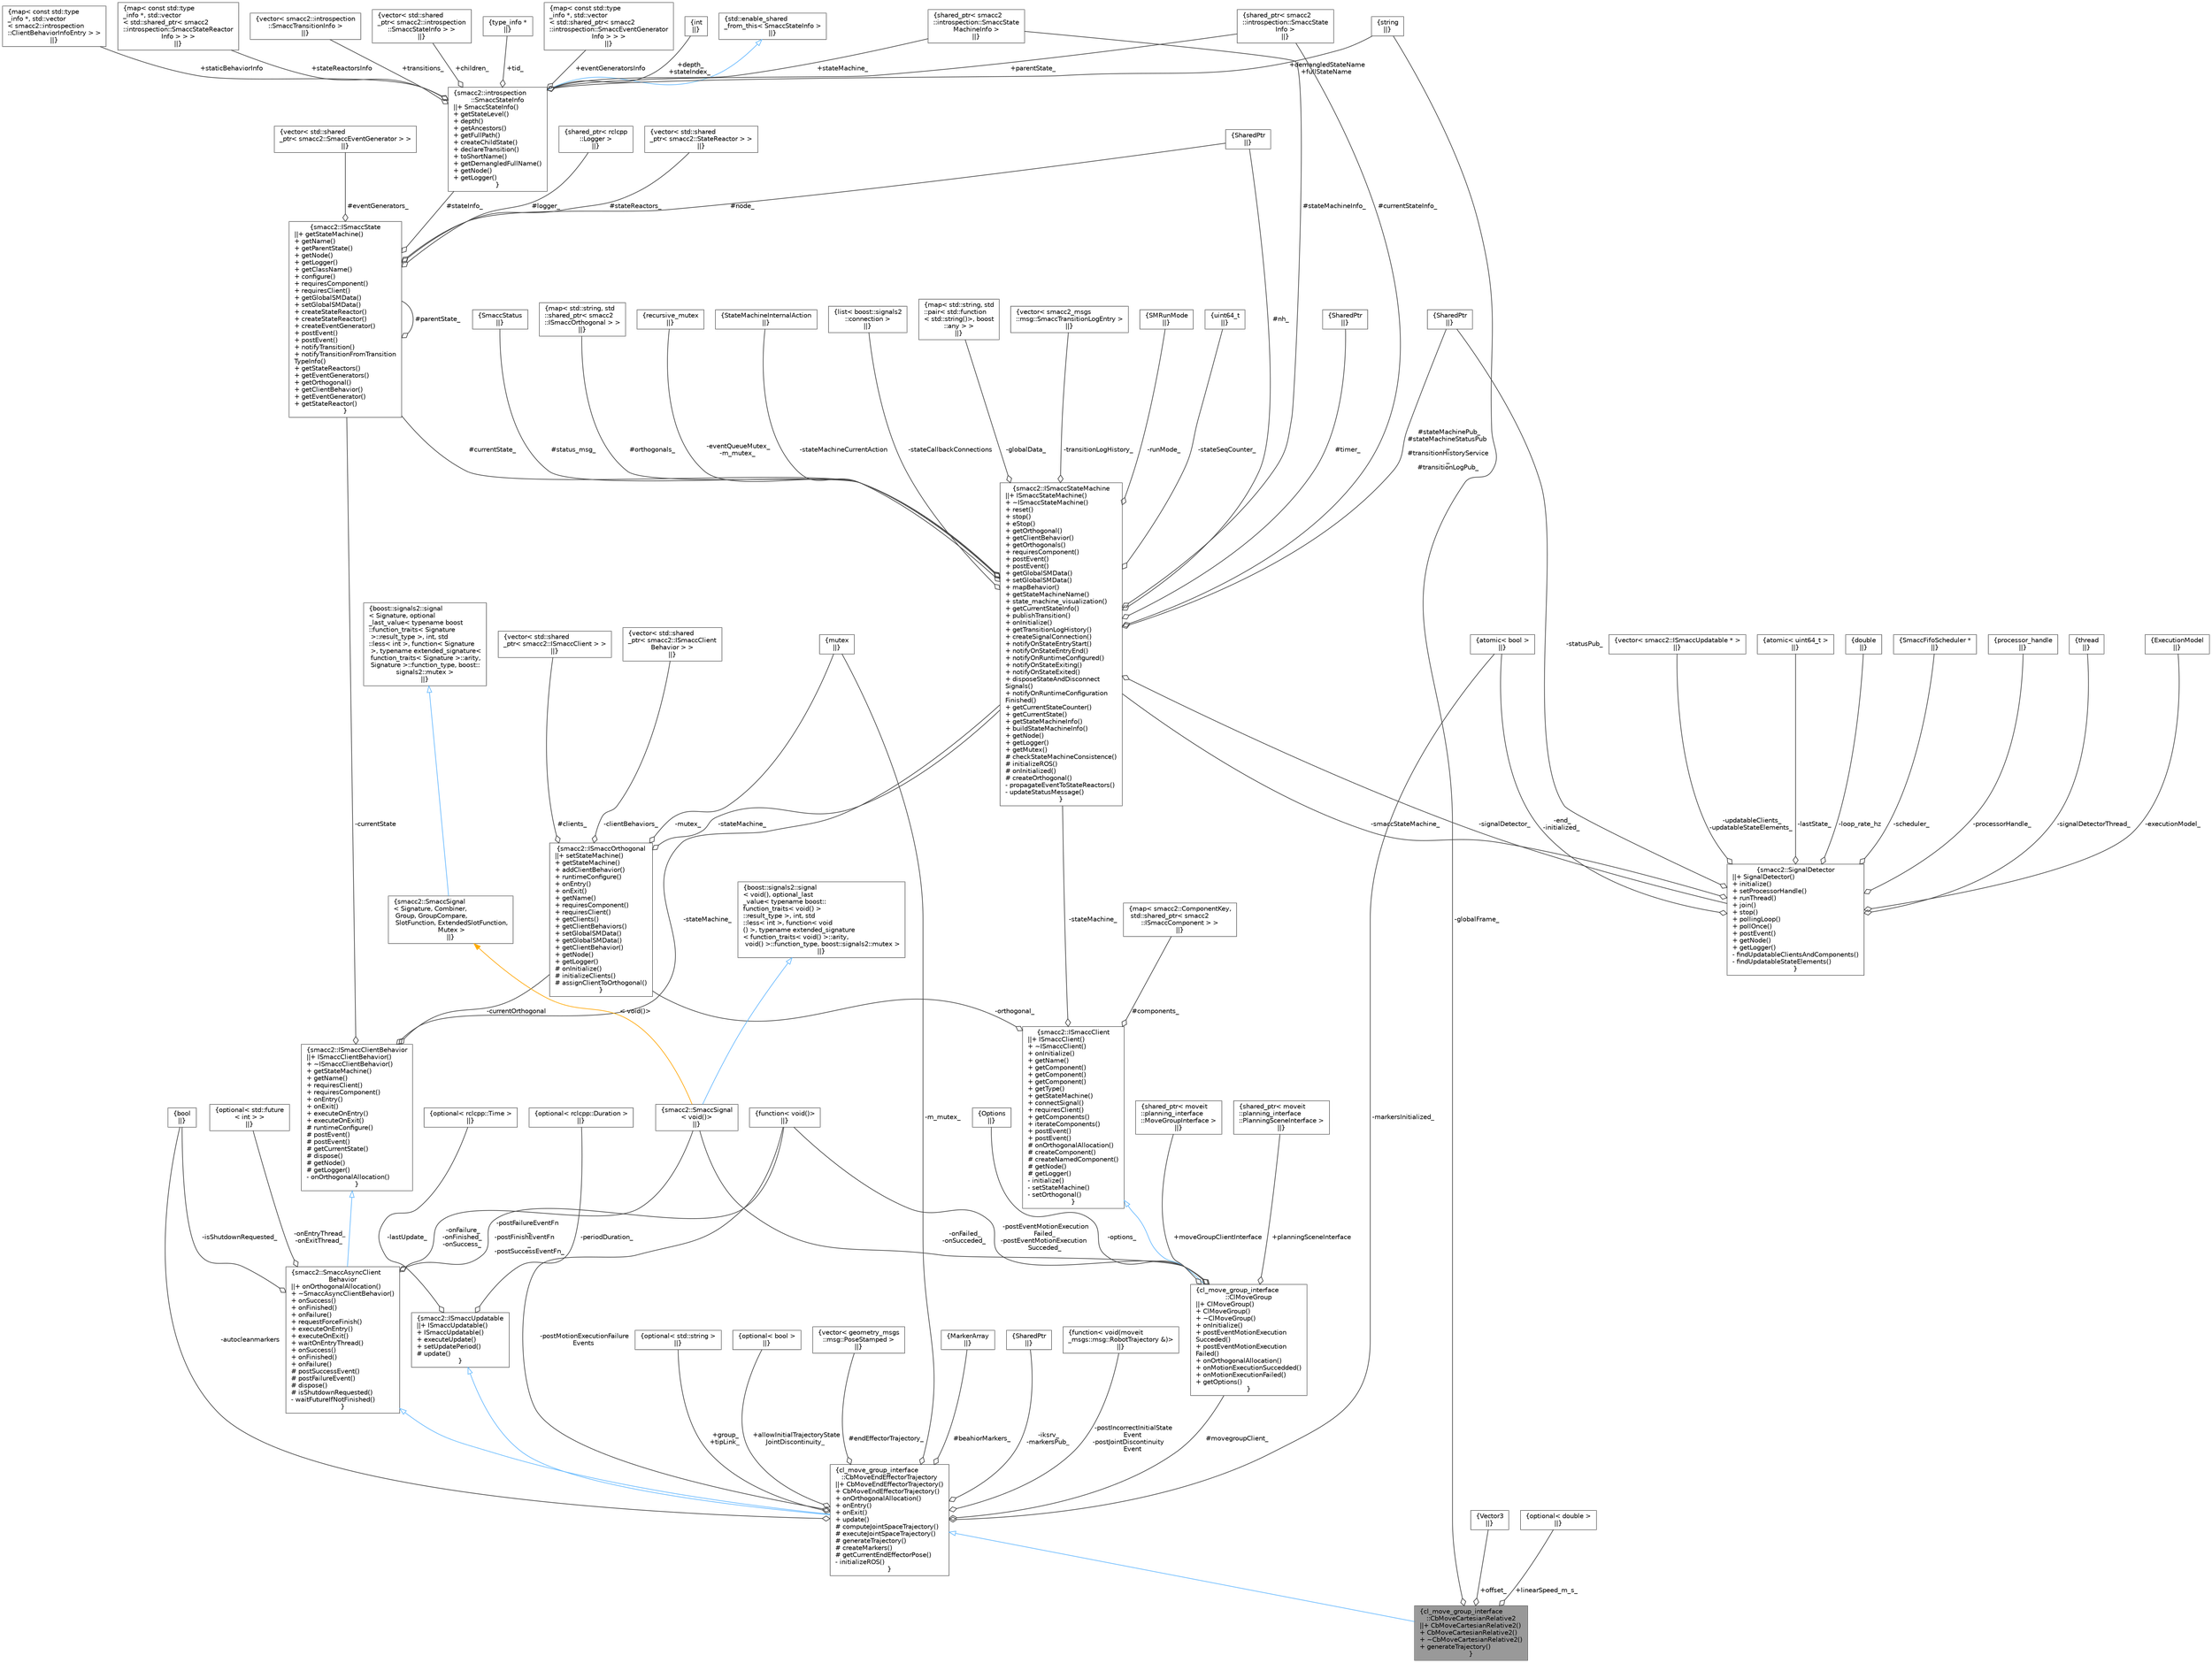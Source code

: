 digraph "cl_move_group_interface::CbMoveCartesianRelative2"
{
 // LATEX_PDF_SIZE
  bgcolor="transparent";
  edge [fontname=Helvetica,fontsize=10,labelfontname=Helvetica,labelfontsize=10];
  node [fontname=Helvetica,fontsize=10,shape=box,height=0.2,width=0.4];
  Node1 [label="{cl_move_group_interface\l::CbMoveCartesianRelative2\n||+ CbMoveCartesianRelative2()\l+ CbMoveCartesianRelative2()\l+ ~CbMoveCartesianRelative2()\l+ generateTrajectory()\l}",height=0.2,width=0.4,color="gray40", fillcolor="grey60", style="filled", fontcolor="black",tooltip=" "];
  Node2 -> Node1 [dir="back",color="steelblue1",style="solid",arrowtail="onormal"];
  Node2 [label="{cl_move_group_interface\l::CbMoveEndEffectorTrajectory\n||+ CbMoveEndEffectorTrajectory()\l+ CbMoveEndEffectorTrajectory()\l+ onOrthogonalAllocation()\l+ onEntry()\l+ onExit()\l+ update()\l# computeJointSpaceTrajectory()\l# executeJointSpaceTrajectory()\l# generateTrajectory()\l# createMarkers()\l# getCurrentEndEffectorPose()\l- initializeROS()\l}",height=0.2,width=0.4,color="gray40", fillcolor="white", style="filled",URL="$classcl__move__group__interface_1_1CbMoveEndEffectorTrajectory.html",tooltip=" "];
  Node3 -> Node2 [dir="back",color="steelblue1",style="solid",arrowtail="onormal"];
  Node3 [label="{smacc2::SmaccAsyncClient\lBehavior\n||+ onOrthogonalAllocation()\l+ ~SmaccAsyncClientBehavior()\l+ onSuccess()\l+ onFinished()\l+ onFailure()\l+ requestForceFinish()\l+ executeOnEntry()\l+ executeOnExit()\l+ waitOnEntryThread()\l+ onSuccess()\l+ onFinished()\l+ onFailure()\l# postSuccessEvent()\l# postFailureEvent()\l# dispose()\l# isShutdownRequested()\l- waitFutureIfNotFinished()\l}",height=0.2,width=0.4,color="gray40", fillcolor="white", style="filled",URL="$classsmacc2_1_1SmaccAsyncClientBehavior.html",tooltip=" "];
  Node4 -> Node3 [dir="back",color="steelblue1",style="solid",arrowtail="onormal"];
  Node4 [label="{smacc2::ISmaccClientBehavior\n||+ ISmaccClientBehavior()\l+ ~ISmaccClientBehavior()\l+ getStateMachine()\l+ getName()\l+ requiresClient()\l+ requiresComponent()\l+ onEntry()\l+ onExit()\l+ executeOnEntry()\l+ executeOnExit()\l# runtimeConfigure()\l# postEvent()\l# postEvent()\l# getCurrentState()\l# dispose()\l# getNode()\l# getLogger()\l- onOrthogonalAllocation()\l}",height=0.2,width=0.4,color="gray40", fillcolor="white", style="filled",URL="$classsmacc2_1_1ISmaccClientBehavior.html",tooltip=" "];
  Node5 -> Node4 [color="grey25",style="solid",label=" -stateMachine_" ,arrowhead="odiamond"];
  Node5 [label="{smacc2::ISmaccStateMachine\n||+ ISmaccStateMachine()\l+ ~ISmaccStateMachine()\l+ reset()\l+ stop()\l+ eStop()\l+ getOrthogonal()\l+ getClientBehavior()\l+ getOrthogonals()\l+ requiresComponent()\l+ postEvent()\l+ postEvent()\l+ getGlobalSMData()\l+ setGlobalSMData()\l+ mapBehavior()\l+ getStateMachineName()\l+ state_machine_visualization()\l+ getCurrentStateInfo()\l+ publishTransition()\l+ onInitialize()\l+ getTransitionLogHistory()\l+ createSignalConnection()\l+ notifyOnStateEntryStart()\l+ notifyOnStateEntryEnd()\l+ notifyOnRuntimeConfigured()\l+ notifyOnStateExiting()\l+ notifyOnStateExited()\l+ disposeStateAndDisconnect\lSignals()\l+ notifyOnRuntimeConfiguration\lFinished()\l+ getCurrentStateCounter()\l+ getCurrentState()\l+ getStateMachineInfo()\l+ buildStateMachineInfo()\l+ getNode()\l+ getLogger()\l+ getMutex()\l# checkStateMachineConsistence()\l# initializeROS()\l# onInitialized()\l# createOrthogonal()\l- propagateEventToStateReactors()\l- updateStatusMessage()\l}",height=0.2,width=0.4,color="gray40", fillcolor="white", style="filled",URL="$classsmacc2_1_1ISmaccStateMachine.html",tooltip=" "];
  Node6 -> Node5 [color="grey25",style="solid",label=" #nh_" ,arrowhead="odiamond"];
  Node6 [label="{SharedPtr\n||}",height=0.2,width=0.4,color="gray40", fillcolor="white", style="filled",tooltip=" "];
  Node7 -> Node5 [color="grey25",style="solid",label=" #timer_" ,arrowhead="odiamond"];
  Node7 [label="{SharedPtr\n||}",height=0.2,width=0.4,color="gray40", fillcolor="white", style="filled",tooltip=" "];
  Node8 -> Node5 [color="grey25",style="solid",label=" #stateMachinePub_\n#stateMachineStatusPub\l_\n#transitionHistoryService\l_\n#transitionLogPub_" ,arrowhead="odiamond"];
  Node8 [label="{SharedPtr\n||}",height=0.2,width=0.4,color="gray40", fillcolor="white", style="filled",tooltip=" "];
  Node9 -> Node5 [color="grey25",style="solid",label=" #currentState_" ,arrowhead="odiamond"];
  Node9 [label="{smacc2::ISmaccState\n||+ getStateMachine()\l+ getName()\l+ getParentState()\l+ getNode()\l+ getLogger()\l+ getClassName()\l+ configure()\l+ requiresComponent()\l+ requiresClient()\l+ getGlobalSMData()\l+ setGlobalSMData()\l+ createStateReactor()\l+ createStateReactor()\l+ createEventGenerator()\l+ postEvent()\l+ postEvent()\l+ notifyTransition()\l+ notifyTransitionFromTransition\lTypeInfo()\l+ getStateReactors()\l+ getEventGenerators()\l+ getOrthogonal()\l+ getClientBehavior()\l+ getEventGenerator()\l+ getStateReactor()\l}",height=0.2,width=0.4,color="gray40", fillcolor="white", style="filled",URL="$classsmacc2_1_1ISmaccState.html",tooltip=" "];
  Node6 -> Node9 [color="grey25",style="solid",label=" #node_" ,arrowhead="odiamond"];
  Node10 -> Node9 [color="grey25",style="solid",label=" #logger_" ,arrowhead="odiamond"];
  Node10 [label="{shared_ptr\< rclcpp\l::Logger \>\n||}",height=0.2,width=0.4,color="gray40", fillcolor="white", style="filled",tooltip=" "];
  Node11 -> Node9 [color="grey25",style="solid",label=" #stateReactors_" ,arrowhead="odiamond"];
  Node11 [label="{vector\< std::shared\l_ptr\< smacc2::StateReactor \> \>\n||}",height=0.2,width=0.4,color="gray40", fillcolor="white", style="filled",tooltip=" "];
  Node12 -> Node9 [color="grey25",style="solid",label=" #eventGenerators_" ,arrowhead="odiamond"];
  Node12 [label="{vector\< std::shared\l_ptr\< smacc2::SmaccEventGenerator \> \>\n||}",height=0.2,width=0.4,color="gray40", fillcolor="white", style="filled",tooltip=" "];
  Node9 -> Node9 [color="grey25",style="solid",label=" #parentState_" ,arrowhead="odiamond"];
  Node13 -> Node9 [color="grey25",style="solid",label=" #stateInfo_" ,arrowhead="odiamond"];
  Node13 [label="{smacc2::introspection\l::SmaccStateInfo\n||+ SmaccStateInfo()\l+ getStateLevel()\l+ depth()\l+ getAncestors()\l+ getFullPath()\l+ createChildState()\l+ declareTransition()\l+ toShortName()\l+ getDemangledFullName()\l+ getNode()\l+ getLogger()\l}",height=0.2,width=0.4,color="gray40", fillcolor="white", style="filled",URL="$classsmacc2_1_1introspection_1_1SmaccStateInfo.html",tooltip=" "];
  Node14 -> Node13 [dir="back",color="steelblue1",style="solid",arrowtail="onormal"];
  Node14 [label="{std::enable_shared\l_from_this\< SmaccStateInfo \>\n||}",height=0.2,width=0.4,color="gray40", fillcolor="white", style="filled",tooltip=" "];
  Node15 -> Node13 [color="grey25",style="solid",label=" +staticBehaviorInfo" ,arrowhead="odiamond"];
  Node15 [label="{map\< const std::type\l_info *, std::vector\l\< smacc2::introspection\l::ClientBehaviorInfoEntry \> \>\n||}",height=0.2,width=0.4,color="gray40", fillcolor="white", style="filled",tooltip=" "];
  Node16 -> Node13 [color="grey25",style="solid",label=" +stateReactorsInfo" ,arrowhead="odiamond"];
  Node16 [label="{map\< const std::type\l_info *, std::vector\l\< std::shared_ptr\< smacc2\l::introspection::SmaccStateReactor\lInfo \> \> \>\n||}",height=0.2,width=0.4,color="gray40", fillcolor="white", style="filled",tooltip=" "];
  Node17 -> Node13 [color="grey25",style="solid",label=" +eventGeneratorsInfo" ,arrowhead="odiamond"];
  Node17 [label="{map\< const std::type\l_info *, std::vector\l\< std::shared_ptr\< smacc2\l::introspection::SmaccEventGenerator\lInfo \> \> \>\n||}",height=0.2,width=0.4,color="gray40", fillcolor="white", style="filled",tooltip=" "];
  Node18 -> Node13 [color="grey25",style="solid",label=" +depth_\n+stateIndex_" ,arrowhead="odiamond"];
  Node18 [label="{int\n||}",height=0.2,width=0.4,color="gray40", fillcolor="white", style="filled",tooltip=" "];
  Node19 -> Node13 [color="grey25",style="solid",label=" +demangledStateName\n+fullStateName" ,arrowhead="odiamond"];
  Node19 [label="{string\n||}",height=0.2,width=0.4,color="gray40", fillcolor="white", style="filled",tooltip=" "];
  Node20 -> Node13 [color="grey25",style="solid",label=" +stateMachine_" ,arrowhead="odiamond"];
  Node20 [label="{shared_ptr\< smacc2\l::introspection::SmaccState\lMachineInfo \>\n||}",height=0.2,width=0.4,color="gray40", fillcolor="white", style="filled",tooltip=" "];
  Node21 -> Node13 [color="grey25",style="solid",label=" +parentState_" ,arrowhead="odiamond"];
  Node21 [label="{shared_ptr\< smacc2\l::introspection::SmaccState\lInfo \>\n||}",height=0.2,width=0.4,color="gray40", fillcolor="white", style="filled",tooltip=" "];
  Node22 -> Node13 [color="grey25",style="solid",label=" +transitions_" ,arrowhead="odiamond"];
  Node22 [label="{vector\< smacc2::introspection\l::SmaccTransitionInfo \>\n||}",height=0.2,width=0.4,color="gray40", fillcolor="white", style="filled",tooltip=" "];
  Node23 -> Node13 [color="grey25",style="solid",label=" +children_" ,arrowhead="odiamond"];
  Node23 [label="{vector\< std::shared\l_ptr\< smacc2::introspection\l::SmaccStateInfo \> \>\n||}",height=0.2,width=0.4,color="gray40", fillcolor="white", style="filled",tooltip=" "];
  Node24 -> Node13 [color="grey25",style="solid",label=" +tid_" ,arrowhead="odiamond"];
  Node24 [label="{type_info *\n||}",height=0.2,width=0.4,color="gray40", fillcolor="white", style="filled",tooltip=" "];
  Node21 -> Node5 [color="grey25",style="solid",label=" #currentStateInfo_" ,arrowhead="odiamond"];
  Node25 -> Node5 [color="grey25",style="solid",label=" #status_msg_" ,arrowhead="odiamond"];
  Node25 [label="{SmaccStatus\n||}",height=0.2,width=0.4,color="gray40", fillcolor="white", style="filled",tooltip=" "];
  Node26 -> Node5 [color="grey25",style="solid",label=" #orthogonals_" ,arrowhead="odiamond"];
  Node26 [label="{map\< std::string, std\l::shared_ptr\< smacc2\l::ISmaccOrthogonal \> \>\n||}",height=0.2,width=0.4,color="gray40", fillcolor="white", style="filled",tooltip=" "];
  Node20 -> Node5 [color="grey25",style="solid",label=" #stateMachineInfo_" ,arrowhead="odiamond"];
  Node27 -> Node5 [color="grey25",style="solid",label=" -eventQueueMutex_\n-m_mutex_" ,arrowhead="odiamond"];
  Node27 [label="{recursive_mutex\n||}",height=0.2,width=0.4,color="gray40", fillcolor="white", style="filled",tooltip=" "];
  Node28 -> Node5 [color="grey25",style="solid",label=" -stateMachineCurrentAction" ,arrowhead="odiamond"];
  Node28 [label="{StateMachineInternalAction\n||}",height=0.2,width=0.4,color="gray40", fillcolor="white", style="filled",tooltip=" "];
  Node29 -> Node5 [color="grey25",style="solid",label=" -stateCallbackConnections" ,arrowhead="odiamond"];
  Node29 [label="{list\< boost::signals2\l::connection \>\n||}",height=0.2,width=0.4,color="gray40", fillcolor="white", style="filled",tooltip=" "];
  Node30 -> Node5 [color="grey25",style="solid",label=" -globalData_" ,arrowhead="odiamond"];
  Node30 [label="{map\< std::string, std\l::pair\< std::function\l\< std::string()\>, boost\l::any \> \>\n||}",height=0.2,width=0.4,color="gray40", fillcolor="white", style="filled",tooltip=" "];
  Node31 -> Node5 [color="grey25",style="solid",label=" -transitionLogHistory_" ,arrowhead="odiamond"];
  Node31 [label="{vector\< smacc2_msgs\l::msg::SmaccTransitionLogEntry \>\n||}",height=0.2,width=0.4,color="gray40", fillcolor="white", style="filled",tooltip=" "];
  Node32 -> Node5 [color="grey25",style="solid",label=" -runMode_" ,arrowhead="odiamond"];
  Node32 [label="{SMRunMode\n||}",height=0.2,width=0.4,color="gray40", fillcolor="white", style="filled",tooltip=" "];
  Node33 -> Node5 [color="grey25",style="solid",label=" -signalDetector_" ,arrowhead="odiamond"];
  Node33 [label="{smacc2::SignalDetector\n||+ SignalDetector()\l+ initialize()\l+ setProcessorHandle()\l+ runThread()\l+ join()\l+ stop()\l+ pollingLoop()\l+ pollOnce()\l+ postEvent()\l+ getNode()\l+ getLogger()\l- findUpdatableClientsAndComponents()\l- findUpdatableStateElements()\l}",height=0.2,width=0.4,color="gray40", fillcolor="white", style="filled",URL="$classsmacc2_1_1SignalDetector.html",tooltip=" "];
  Node5 -> Node33 [color="grey25",style="solid",label=" -smaccStateMachine_" ,arrowhead="odiamond"];
  Node34 -> Node33 [color="grey25",style="solid",label=" -updatableClients_\n-updatableStateElements_" ,arrowhead="odiamond"];
  Node34 [label="{vector\< smacc2::ISmaccUpdatable * \>\n||}",height=0.2,width=0.4,color="gray40", fillcolor="white", style="filled",tooltip=" "];
  Node35 -> Node33 [color="grey25",style="solid",label=" -lastState_" ,arrowhead="odiamond"];
  Node35 [label="{atomic\< uint64_t \>\n||}",height=0.2,width=0.4,color="gray40", fillcolor="white", style="filled",tooltip=" "];
  Node36 -> Node33 [color="grey25",style="solid",label=" -loop_rate_hz" ,arrowhead="odiamond"];
  Node36 [label="{double\n||}",height=0.2,width=0.4,color="gray40", fillcolor="white", style="filled",tooltip=" "];
  Node37 -> Node33 [color="grey25",style="solid",label=" -end_\n-initialized_" ,arrowhead="odiamond"];
  Node37 [label="{atomic\< bool \>\n||}",height=0.2,width=0.4,color="gray40", fillcolor="white", style="filled",tooltip=" "];
  Node8 -> Node33 [color="grey25",style="solid",label=" -statusPub_" ,arrowhead="odiamond"];
  Node38 -> Node33 [color="grey25",style="solid",label=" -scheduler_" ,arrowhead="odiamond"];
  Node38 [label="{SmaccFifoScheduler *\n||}",height=0.2,width=0.4,color="gray40", fillcolor="white", style="filled",tooltip=" "];
  Node39 -> Node33 [color="grey25",style="solid",label=" -processorHandle_" ,arrowhead="odiamond"];
  Node39 [label="{processor_handle\n||}",height=0.2,width=0.4,color="gray40", fillcolor="white", style="filled",tooltip=" "];
  Node40 -> Node33 [color="grey25",style="solid",label=" -signalDetectorThread_" ,arrowhead="odiamond"];
  Node40 [label="{thread\n||}",height=0.2,width=0.4,color="gray40", fillcolor="white", style="filled",tooltip=" "];
  Node41 -> Node33 [color="grey25",style="solid",label=" -executionModel_" ,arrowhead="odiamond"];
  Node41 [label="{ExecutionModel\n||}",height=0.2,width=0.4,color="gray40", fillcolor="white", style="filled",tooltip=" "];
  Node42 -> Node5 [color="grey25",style="solid",label=" -stateSeqCounter_" ,arrowhead="odiamond"];
  Node42 [label="{uint64_t\n||}",height=0.2,width=0.4,color="gray40", fillcolor="white", style="filled",tooltip=" "];
  Node9 -> Node4 [color="grey25",style="solid",label=" -currentState" ,arrowhead="odiamond"];
  Node43 -> Node4 [color="grey25",style="solid",label=" -currentOrthogonal" ,arrowhead="odiamond"];
  Node43 [label="{smacc2::ISmaccOrthogonal\n||+ setStateMachine()\l+ getStateMachine()\l+ addClientBehavior()\l+ runtimeConfigure()\l+ onEntry()\l+ onExit()\l+ getName()\l+ requiresComponent()\l+ requiresClient()\l+ getClients()\l+ getClientBehaviors()\l+ setGlobalSMData()\l+ getGlobalSMData()\l+ getClientBehavior()\l+ getNode()\l+ getLogger()\l# onInitialize()\l# initializeClients()\l# assignClientToOrthogonal()\l}",height=0.2,width=0.4,color="gray40", fillcolor="white", style="filled",URL="$classsmacc2_1_1ISmaccOrthogonal.html",tooltip=" "];
  Node44 -> Node43 [color="grey25",style="solid",label=" #clients_" ,arrowhead="odiamond"];
  Node44 [label="{vector\< std::shared\l_ptr\< smacc2::ISmaccClient \> \>\n||}",height=0.2,width=0.4,color="gray40", fillcolor="white", style="filled",tooltip=" "];
  Node5 -> Node43 [color="grey25",style="solid",label=" -stateMachine_" ,arrowhead="odiamond"];
  Node45 -> Node43 [color="grey25",style="solid",label=" -clientBehaviors_" ,arrowhead="odiamond"];
  Node45 [label="{vector\< std::shared\l_ptr\< smacc2::ISmaccClient\lBehavior \> \>\n||}",height=0.2,width=0.4,color="gray40", fillcolor="white", style="filled",tooltip=" "];
  Node46 -> Node43 [color="grey25",style="solid",label=" -mutex_" ,arrowhead="odiamond"];
  Node46 [label="{mutex\n||}",height=0.2,width=0.4,color="gray40", fillcolor="white", style="filled",tooltip=" "];
  Node47 -> Node3 [color="grey25",style="solid",label=" -onEntryThread_\n-onExitThread_" ,arrowhead="odiamond"];
  Node47 [label="{optional\< std::future\l\< int \> \>\n||}",height=0.2,width=0.4,color="gray40", fillcolor="white", style="filled",tooltip=" "];
  Node48 -> Node3 [color="grey25",style="solid",label=" -postFailureEventFn\l_\n-postFinishEventFn\l_\n-postSuccessEventFn_" ,arrowhead="odiamond"];
  Node48 [label="{function\< void()\>\n||}",height=0.2,width=0.4,color="gray40", fillcolor="white", style="filled",tooltip=" "];
  Node49 -> Node3 [color="grey25",style="solid",label=" -onFailure_\n-onFinished_\n-onSuccess_" ,arrowhead="odiamond"];
  Node49 [label="{smacc2::SmaccSignal\l\< void()\>\n||}",height=0.2,width=0.4,color="gray40", fillcolor="white", style="filled",URL="$classsmacc2_1_1SmaccSignal.html",tooltip=" "];
  Node50 -> Node49 [dir="back",color="steelblue1",style="solid",arrowtail="onormal"];
  Node50 [label="{boost::signals2::signal\l\< void(), optional_last\l_value\< typename boost::\lfunction_traits\< void() \>\l::result_type \>, int, std\l::less\< int \>, function\< void\l() \>, typename extended_signature\l\< function_traits\< void() \>::arity,\l void() \>::function_type, boost::signals2::mutex \>\n||}",height=0.2,width=0.4,color="gray40", fillcolor="white", style="filled",tooltip=" "];
  Node51 -> Node49 [dir="back",color="orange",style="solid",label=" \< void()\>" ];
  Node51 [label="{smacc2::SmaccSignal\l\< Signature, Combiner,\l Group, GroupCompare,\l SlotFunction, ExtendedSlotFunction,\l Mutex \>\n||}",height=0.2,width=0.4,color="gray40", fillcolor="white", style="filled",URL="$classsmacc2_1_1SmaccSignal.html",tooltip=" "];
  Node52 -> Node51 [dir="back",color="steelblue1",style="solid",arrowtail="onormal"];
  Node52 [label="{boost::signals2::signal\l\< Signature, optional\l_last_value\< typename boost\l::function_traits\< Signature\l \>::result_type \>, int, std\l::less\< int \>, function\< Signature\l \>, typename extended_signature\<\l function_traits\< Signature \>::arity,\l Signature \>::function_type, boost::\lsignals2::mutex \>\n||}",height=0.2,width=0.4,color="gray40", fillcolor="white", style="filled",tooltip=" "];
  Node53 -> Node3 [color="grey25",style="solid",label=" -isShutdownRequested_" ,arrowhead="odiamond"];
  Node53 [label="{bool\n||}",height=0.2,width=0.4,color="gray40", fillcolor="white", style="filled",URL="$classbool.html",tooltip=" "];
  Node54 -> Node2 [dir="back",color="steelblue1",style="solid",arrowtail="onormal"];
  Node54 [label="{smacc2::ISmaccUpdatable\n||+ ISmaccUpdatable()\l+ ISmaccUpdatable()\l+ executeUpdate()\l+ setUpdatePeriod()\l# update()\l}",height=0.2,width=0.4,color="gray40", fillcolor="white", style="filled",URL="$classsmacc2_1_1ISmaccUpdatable.html",tooltip=" "];
  Node55 -> Node54 [color="grey25",style="solid",label=" -periodDuration_" ,arrowhead="odiamond"];
  Node55 [label="{optional\< rclcpp::Duration \>\n||}",height=0.2,width=0.4,color="gray40", fillcolor="white", style="filled",tooltip=" "];
  Node56 -> Node54 [color="grey25",style="solid",label=" -lastUpdate_" ,arrowhead="odiamond"];
  Node56 [label="{optional\< rclcpp::Time \>\n||}",height=0.2,width=0.4,color="gray40", fillcolor="white", style="filled",tooltip=" "];
  Node57 -> Node2 [color="grey25",style="solid",label=" +group_\n+tipLink_" ,arrowhead="odiamond"];
  Node57 [label="{optional\< std::string \>\n||}",height=0.2,width=0.4,color="gray40", fillcolor="white", style="filled",tooltip=" "];
  Node58 -> Node2 [color="grey25",style="solid",label=" +allowInitialTrajectoryState\lJointDiscontinuity_" ,arrowhead="odiamond"];
  Node58 [label="{optional\< bool \>\n||}",height=0.2,width=0.4,color="gray40", fillcolor="white", style="filled",tooltip=" "];
  Node59 -> Node2 [color="grey25",style="solid",label=" #endEffectorTrajectory_" ,arrowhead="odiamond"];
  Node59 [label="{vector\< geometry_msgs\l::msg::PoseStamped \>\n||}",height=0.2,width=0.4,color="gray40", fillcolor="white", style="filled",tooltip=" "];
  Node60 -> Node2 [color="grey25",style="solid",label=" #movegroupClient_" ,arrowhead="odiamond"];
  Node60 [label="{cl_move_group_interface\l::ClMoveGroup\n||+ ClMoveGroup()\l+ ClMoveGroup()\l+ ~ClMoveGroup()\l+ onInitialize()\l+ postEventMotionExecution\lSucceded()\l+ postEventMotionExecution\lFailed()\l+ onOrthogonalAllocation()\l+ onMotionExecutionSuccedded()\l+ onMotionExecutionFailed()\l+ getOptions()\l}",height=0.2,width=0.4,color="gray40", fillcolor="white", style="filled",URL="$classcl__move__group__interface_1_1ClMoveGroup.html",tooltip=" "];
  Node61 -> Node60 [dir="back",color="steelblue1",style="solid",arrowtail="onormal"];
  Node61 [label="{smacc2::ISmaccClient\n||+ ISmaccClient()\l+ ~ISmaccClient()\l+ onInitialize()\l+ getName()\l+ getComponent()\l+ getComponent()\l+ getComponent()\l+ getType()\l+ getStateMachine()\l+ connectSignal()\l+ requiresClient()\l+ getComponents()\l+ iterateComponents()\l+ postEvent()\l+ postEvent()\l# onOrthogonalAllocation()\l# createComponent()\l# createNamedComponent()\l# getNode()\l# getLogger()\l- initialize()\l- setStateMachine()\l- setOrthogonal()\l}",height=0.2,width=0.4,color="gray40", fillcolor="white", style="filled",URL="$classsmacc2_1_1ISmaccClient.html",tooltip=" "];
  Node62 -> Node61 [color="grey25",style="solid",label=" #components_" ,arrowhead="odiamond"];
  Node62 [label="{map\< smacc2::ComponentKey,\l std::shared_ptr\< smacc2\l::ISmaccComponent \> \>\n||}",height=0.2,width=0.4,color="gray40", fillcolor="white", style="filled",tooltip=" "];
  Node5 -> Node61 [color="grey25",style="solid",label=" -stateMachine_" ,arrowhead="odiamond"];
  Node43 -> Node61 [color="grey25",style="solid",label=" -orthogonal_" ,arrowhead="odiamond"];
  Node63 -> Node60 [color="grey25",style="solid",label=" +moveGroupClientInterface" ,arrowhead="odiamond"];
  Node63 [label="{shared_ptr\< moveit\l::planning_interface\l::MoveGroupInterface \>\n||}",height=0.2,width=0.4,color="gray40", fillcolor="white", style="filled",tooltip=" "];
  Node64 -> Node60 [color="grey25",style="solid",label=" +planningSceneInterface" ,arrowhead="odiamond"];
  Node64 [label="{shared_ptr\< moveit\l::planning_interface\l::PlanningSceneInterface \>\n||}",height=0.2,width=0.4,color="gray40", fillcolor="white", style="filled",tooltip=" "];
  Node48 -> Node60 [color="grey25",style="solid",label=" -postEventMotionExecution\lFailed_\n-postEventMotionExecution\lSucceded_" ,arrowhead="odiamond"];
  Node49 -> Node60 [color="grey25",style="solid",label=" -onFailed_\n-onSucceded_" ,arrowhead="odiamond"];
  Node65 -> Node60 [color="grey25",style="solid",label=" -options_" ,arrowhead="odiamond"];
  Node65 [label="{Options\n||}",height=0.2,width=0.4,color="gray40", fillcolor="white", style="filled",tooltip=" "];
  Node66 -> Node2 [color="grey25",style="solid",label=" #beahiorMarkers_" ,arrowhead="odiamond"];
  Node66 [label="{MarkerArray\n||}",height=0.2,width=0.4,color="gray40", fillcolor="white", style="filled",tooltip=" "];
  Node67 -> Node2 [color="grey25",style="solid",label=" -iksrv_\n-markersPub_" ,arrowhead="odiamond"];
  Node67 [label="{SharedPtr\n||}",height=0.2,width=0.4,color="gray40", fillcolor="white", style="filled",tooltip=" "];
  Node37 -> Node2 [color="grey25",style="solid",label=" -markersInitialized_" ,arrowhead="odiamond"];
  Node46 -> Node2 [color="grey25",style="solid",label=" -m_mutex_" ,arrowhead="odiamond"];
  Node68 -> Node2 [color="grey25",style="solid",label=" -postIncorrectInitialState\lEvent\n-postJointDiscontinuity\lEvent" ,arrowhead="odiamond"];
  Node68 [label="{function\< void(moveit\l_msgs::msg::RobotTrajectory &)\>\n||}",height=0.2,width=0.4,color="gray40", fillcolor="white", style="filled",tooltip=" "];
  Node48 -> Node2 [color="grey25",style="solid",label=" -postMotionExecutionFailure\lEvents" ,arrowhead="odiamond"];
  Node53 -> Node2 [color="grey25",style="solid",label=" -autocleanmarkers" ,arrowhead="odiamond"];
  Node69 -> Node1 [color="grey25",style="solid",label=" +offset_" ,arrowhead="odiamond"];
  Node69 [label="{Vector3\n||}",height=0.2,width=0.4,color="gray40", fillcolor="white", style="filled",tooltip=" "];
  Node70 -> Node1 [color="grey25",style="solid",label=" +linearSpeed_m_s_" ,arrowhead="odiamond"];
  Node70 [label="{optional\< double \>\n||}",height=0.2,width=0.4,color="gray40", fillcolor="white", style="filled",tooltip=" "];
  Node19 -> Node1 [color="grey25",style="solid",label=" -globalFrame_" ,arrowhead="odiamond"];
}
